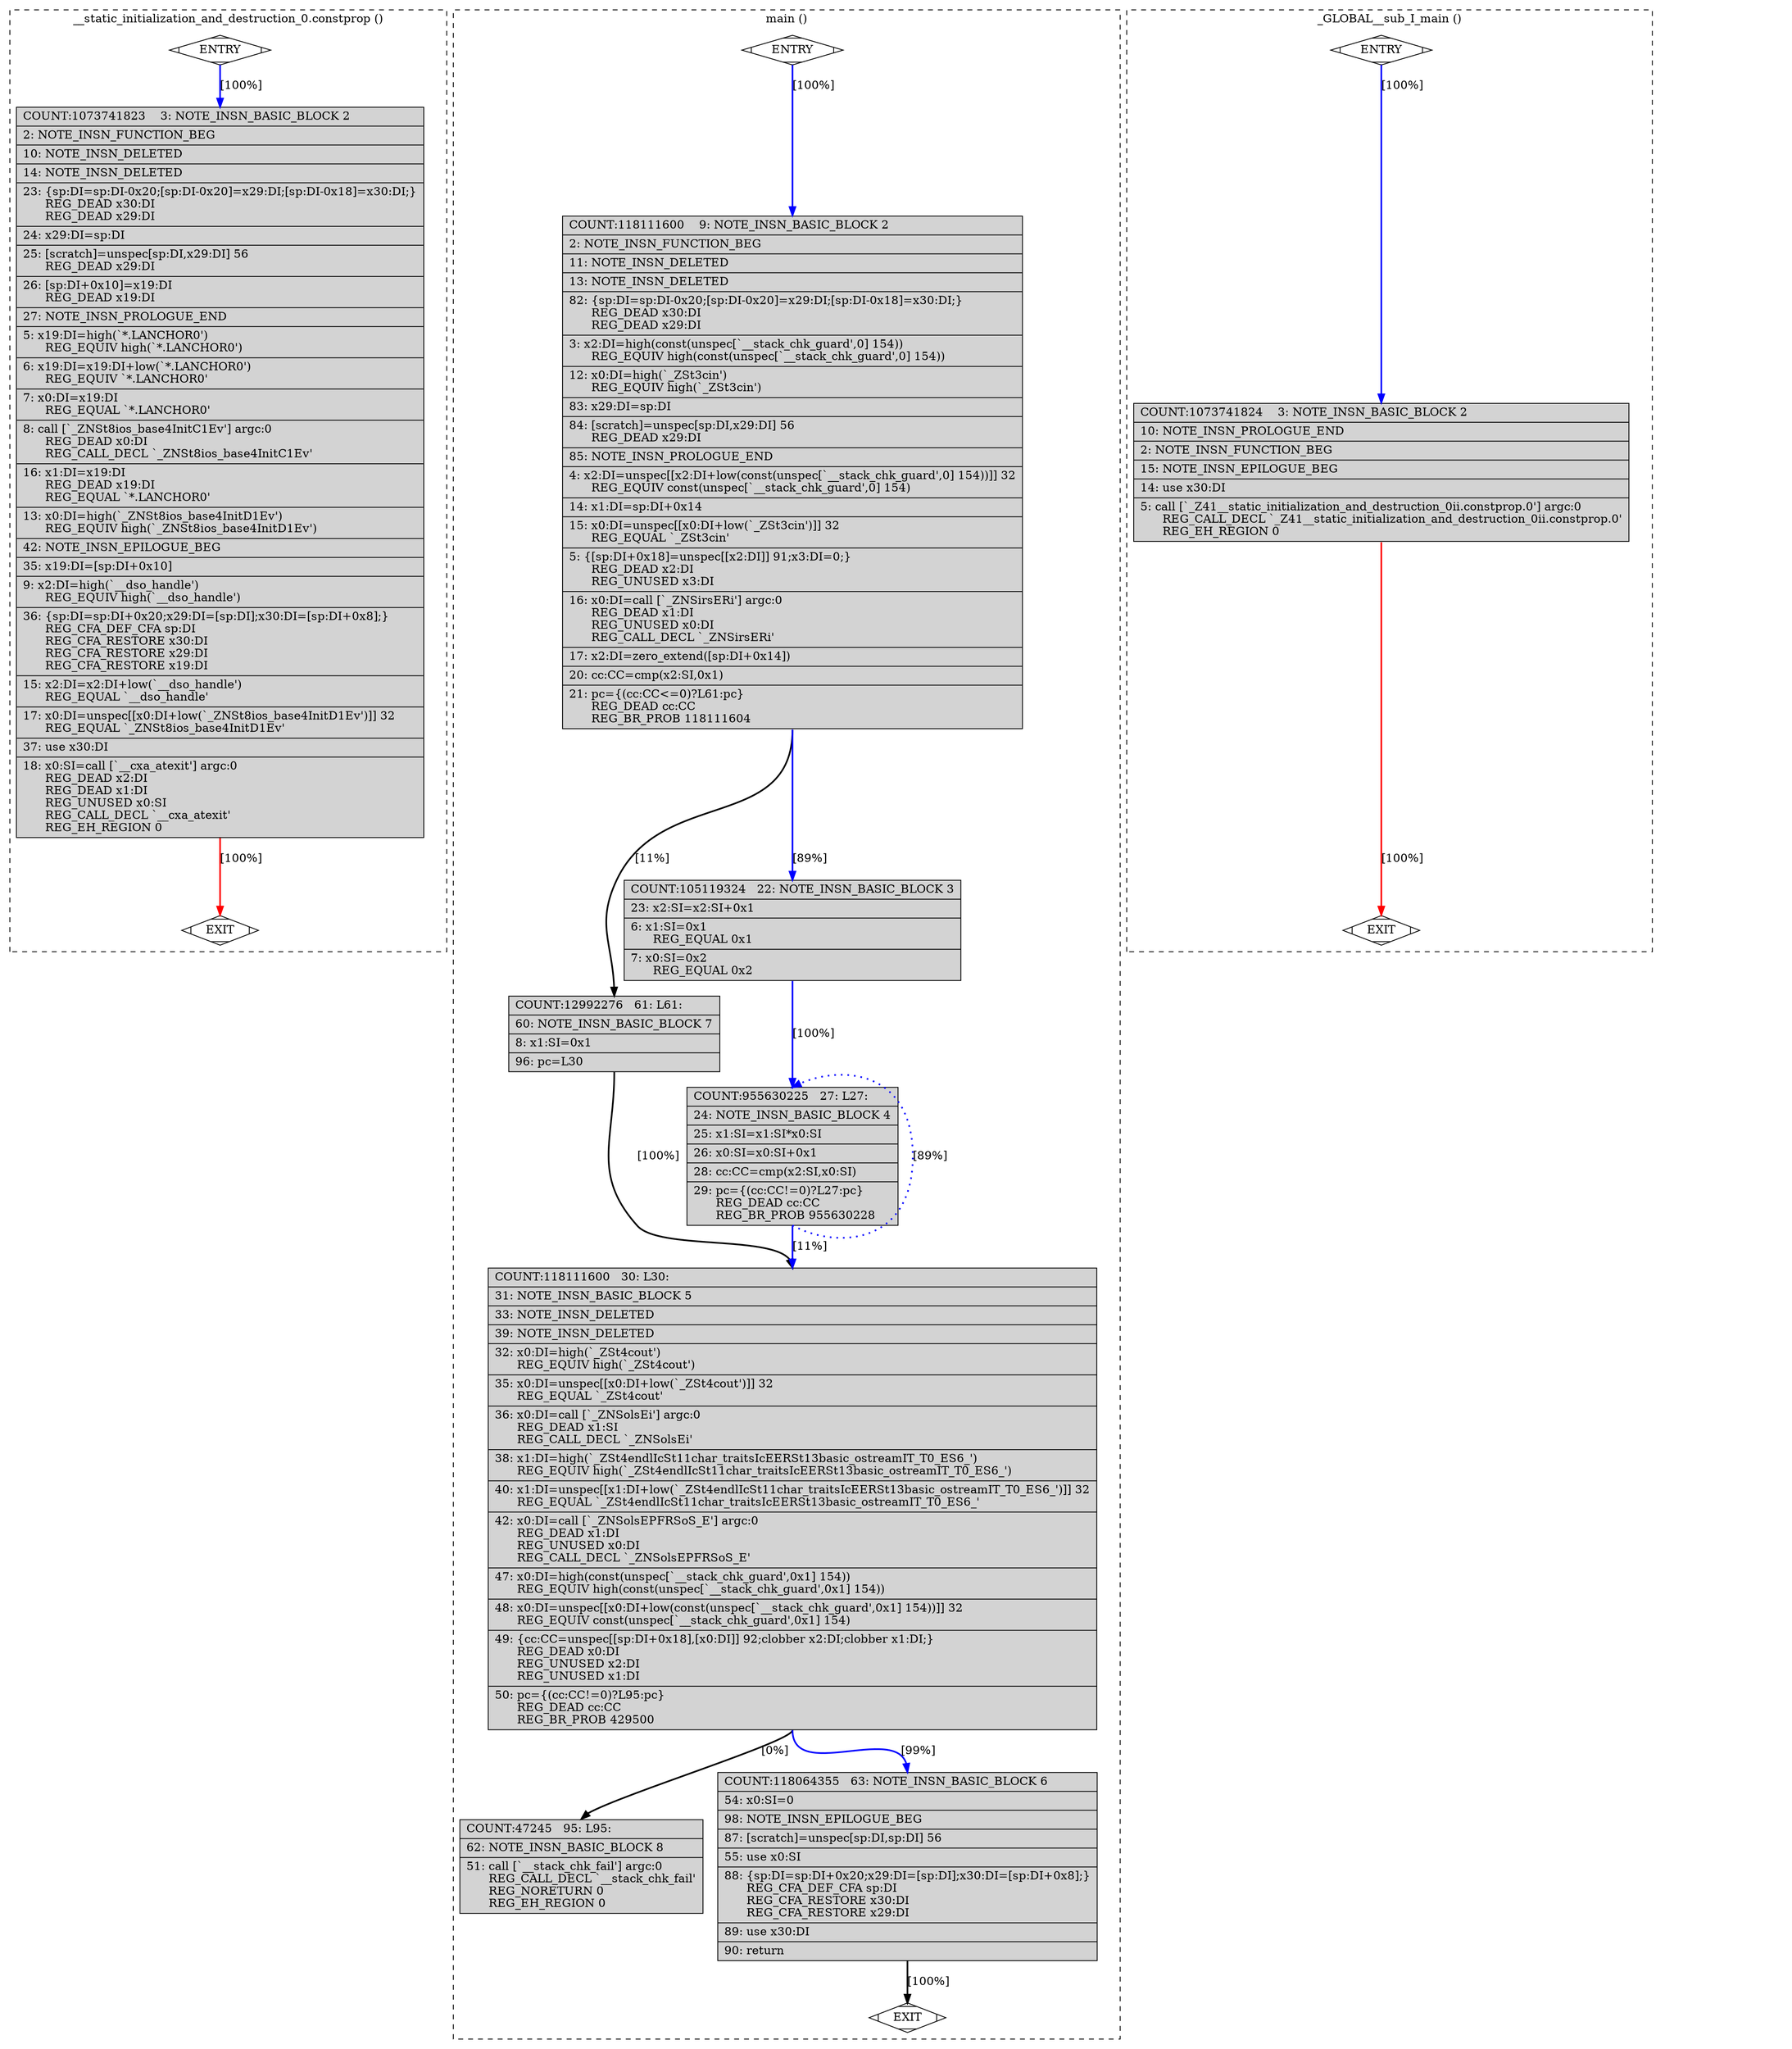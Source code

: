 digraph "a-mul.cpp.317r.alignments" {
overlap=false;
subgraph "cluster___static_initialization_and_destruction_0.constprop" {
	style="dashed";
	color="black";
	label="__static_initialization_and_destruction_0.constprop ()";
	fn_2278_basic_block_0 [shape=Mdiamond,style=filled,fillcolor=white,label="ENTRY"];

	fn_2278_basic_block_2 [shape=record,style=filled,fillcolor=lightgrey,label="{COUNT:1073741823\ \ \ \ 3:\ NOTE_INSN_BASIC_BLOCK\ 2\l\
|\ \ \ \ 2:\ NOTE_INSN_FUNCTION_BEG\l\
|\ \ \ 10:\ NOTE_INSN_DELETED\l\
|\ \ \ 14:\ NOTE_INSN_DELETED\l\
|\ \ \ 23:\ \{sp:DI=sp:DI-0x20;[sp:DI-0x20]=x29:DI;[sp:DI-0x18]=x30:DI;\}\l\
\ \ \ \ \ \ REG_DEAD\ x30:DI\l\
\ \ \ \ \ \ REG_DEAD\ x29:DI\l\
|\ \ \ 24:\ x29:DI=sp:DI\l\
|\ \ \ 25:\ [scratch]=unspec[sp:DI,x29:DI]\ 56\l\
\ \ \ \ \ \ REG_DEAD\ x29:DI\l\
|\ \ \ 26:\ [sp:DI+0x10]=x19:DI\l\
\ \ \ \ \ \ REG_DEAD\ x19:DI\l\
|\ \ \ 27:\ NOTE_INSN_PROLOGUE_END\l\
|\ \ \ \ 5:\ x19:DI=high(`*.LANCHOR0')\l\
\ \ \ \ \ \ REG_EQUIV\ high(`*.LANCHOR0')\l\
|\ \ \ \ 6:\ x19:DI=x19:DI+low(`*.LANCHOR0')\l\
\ \ \ \ \ \ REG_EQUIV\ `*.LANCHOR0'\l\
|\ \ \ \ 7:\ x0:DI=x19:DI\l\
\ \ \ \ \ \ REG_EQUAL\ `*.LANCHOR0'\l\
|\ \ \ \ 8:\ call\ [`_ZNSt8ios_base4InitC1Ev']\ argc:0\l\
\ \ \ \ \ \ REG_DEAD\ x0:DI\l\
\ \ \ \ \ \ REG_CALL_DECL\ `_ZNSt8ios_base4InitC1Ev'\l\
|\ \ \ 16:\ x1:DI=x19:DI\l\
\ \ \ \ \ \ REG_DEAD\ x19:DI\l\
\ \ \ \ \ \ REG_EQUAL\ `*.LANCHOR0'\l\
|\ \ \ 13:\ x0:DI=high(`_ZNSt8ios_base4InitD1Ev')\l\
\ \ \ \ \ \ REG_EQUIV\ high(`_ZNSt8ios_base4InitD1Ev')\l\
|\ \ \ 42:\ NOTE_INSN_EPILOGUE_BEG\l\
|\ \ \ 35:\ x19:DI=[sp:DI+0x10]\l\
|\ \ \ \ 9:\ x2:DI=high(`__dso_handle')\l\
\ \ \ \ \ \ REG_EQUIV\ high(`__dso_handle')\l\
|\ \ \ 36:\ \{sp:DI=sp:DI+0x20;x29:DI=[sp:DI];x30:DI=[sp:DI+0x8];\}\l\
\ \ \ \ \ \ REG_CFA_DEF_CFA\ sp:DI\l\
\ \ \ \ \ \ REG_CFA_RESTORE\ x30:DI\l\
\ \ \ \ \ \ REG_CFA_RESTORE\ x29:DI\l\
\ \ \ \ \ \ REG_CFA_RESTORE\ x19:DI\l\
|\ \ \ 15:\ x2:DI=x2:DI+low(`__dso_handle')\l\
\ \ \ \ \ \ REG_EQUAL\ `__dso_handle'\l\
|\ \ \ 17:\ x0:DI=unspec[[x0:DI+low(`_ZNSt8ios_base4InitD1Ev')]]\ 32\l\
\ \ \ \ \ \ REG_EQUAL\ `_ZNSt8ios_base4InitD1Ev'\l\
|\ \ \ 37:\ use\ x30:DI\l\
|\ \ \ 18:\ x0:SI=call\ [`__cxa_atexit']\ argc:0\l\
\ \ \ \ \ \ REG_DEAD\ x2:DI\l\
\ \ \ \ \ \ REG_DEAD\ x1:DI\l\
\ \ \ \ \ \ REG_UNUSED\ x0:SI\l\
\ \ \ \ \ \ REG_CALL_DECL\ `__cxa_atexit'\l\
\ \ \ \ \ \ REG_EH_REGION\ 0\l\
}"];

	fn_2278_basic_block_1 [shape=Mdiamond,style=filled,fillcolor=white,label="EXIT"];

	fn_2278_basic_block_0:s -> fn_2278_basic_block_2:n [style="solid,bold",color=blue,weight=100,constraint=true,label="[100%]"];
	fn_2278_basic_block_2:s -> fn_2278_basic_block_1:n [style="solid,bold",color=red,weight=10,constraint=true,label="[100%]"];
	fn_2278_basic_block_0:s -> fn_2278_basic_block_1:n [style="invis",constraint=true];
}
subgraph "cluster_main" {
	style="dashed";
	color="black";
	label="main ()";
	fn_1776_basic_block_0 [shape=Mdiamond,style=filled,fillcolor=white,label="ENTRY"];

	fn_1776_basic_block_2 [shape=record,style=filled,fillcolor=lightgrey,label="{COUNT:118111600\ \ \ \ 9:\ NOTE_INSN_BASIC_BLOCK\ 2\l\
|\ \ \ \ 2:\ NOTE_INSN_FUNCTION_BEG\l\
|\ \ \ 11:\ NOTE_INSN_DELETED\l\
|\ \ \ 13:\ NOTE_INSN_DELETED\l\
|\ \ \ 82:\ \{sp:DI=sp:DI-0x20;[sp:DI-0x20]=x29:DI;[sp:DI-0x18]=x30:DI;\}\l\
\ \ \ \ \ \ REG_DEAD\ x30:DI\l\
\ \ \ \ \ \ REG_DEAD\ x29:DI\l\
|\ \ \ \ 3:\ x2:DI=high(const(unspec[`__stack_chk_guard',0]\ 154))\l\
\ \ \ \ \ \ REG_EQUIV\ high(const(unspec[`__stack_chk_guard',0]\ 154))\l\
|\ \ \ 12:\ x0:DI=high(`_ZSt3cin')\l\
\ \ \ \ \ \ REG_EQUIV\ high(`_ZSt3cin')\l\
|\ \ \ 83:\ x29:DI=sp:DI\l\
|\ \ \ 84:\ [scratch]=unspec[sp:DI,x29:DI]\ 56\l\
\ \ \ \ \ \ REG_DEAD\ x29:DI\l\
|\ \ \ 85:\ NOTE_INSN_PROLOGUE_END\l\
|\ \ \ \ 4:\ x2:DI=unspec[[x2:DI+low(const(unspec[`__stack_chk_guard',0]\ 154))]]\ 32\l\
\ \ \ \ \ \ REG_EQUIV\ const(unspec[`__stack_chk_guard',0]\ 154)\l\
|\ \ \ 14:\ x1:DI=sp:DI+0x14\l\
|\ \ \ 15:\ x0:DI=unspec[[x0:DI+low(`_ZSt3cin')]]\ 32\l\
\ \ \ \ \ \ REG_EQUAL\ `_ZSt3cin'\l\
|\ \ \ \ 5:\ \{[sp:DI+0x18]=unspec[[x2:DI]]\ 91;x3:DI=0;\}\l\
\ \ \ \ \ \ REG_DEAD\ x2:DI\l\
\ \ \ \ \ \ REG_UNUSED\ x3:DI\l\
|\ \ \ 16:\ x0:DI=call\ [`_ZNSirsERi']\ argc:0\l\
\ \ \ \ \ \ REG_DEAD\ x1:DI\l\
\ \ \ \ \ \ REG_UNUSED\ x0:DI\l\
\ \ \ \ \ \ REG_CALL_DECL\ `_ZNSirsERi'\l\
|\ \ \ 17:\ x2:DI=zero_extend([sp:DI+0x14])\l\
|\ \ \ 20:\ cc:CC=cmp(x2:SI,0x1)\l\
|\ \ \ 21:\ pc=\{(cc:CC\<=0)?L61:pc\}\l\
\ \ \ \ \ \ REG_DEAD\ cc:CC\l\
\ \ \ \ \ \ REG_BR_PROB\ 118111604\l\
}"];

	fn_1776_basic_block_7 [shape=record,style=filled,fillcolor=lightgrey,label="{COUNT:12992276\ \ \ 61:\ L61:\l\
|\ \ \ 60:\ NOTE_INSN_BASIC_BLOCK\ 7\l\
|\ \ \ \ 8:\ x1:SI=0x1\l\
|\ \ \ 96:\ pc=L30\l\
}"];

	fn_1776_basic_block_3 [shape=record,style=filled,fillcolor=lightgrey,label="{COUNT:105119324\ \ \ 22:\ NOTE_INSN_BASIC_BLOCK\ 3\l\
|\ \ \ 23:\ x2:SI=x2:SI+0x1\l\
|\ \ \ \ 6:\ x1:SI=0x1\l\
\ \ \ \ \ \ REG_EQUAL\ 0x1\l\
|\ \ \ \ 7:\ x0:SI=0x2\l\
\ \ \ \ \ \ REG_EQUAL\ 0x2\l\
}"];

	fn_1776_basic_block_4 [shape=record,style=filled,fillcolor=lightgrey,label="{COUNT:955630225\ \ \ 27:\ L27:\l\
|\ \ \ 24:\ NOTE_INSN_BASIC_BLOCK\ 4\l\
|\ \ \ 25:\ x1:SI=x1:SI*x0:SI\l\
|\ \ \ 26:\ x0:SI=x0:SI+0x1\l\
|\ \ \ 28:\ cc:CC=cmp(x2:SI,x0:SI)\l\
|\ \ \ 29:\ pc=\{(cc:CC!=0)?L27:pc\}\l\
\ \ \ \ \ \ REG_DEAD\ cc:CC\l\
\ \ \ \ \ \ REG_BR_PROB\ 955630228\l\
}"];

	fn_1776_basic_block_5 [shape=record,style=filled,fillcolor=lightgrey,label="{COUNT:118111600\ \ \ 30:\ L30:\l\
|\ \ \ 31:\ NOTE_INSN_BASIC_BLOCK\ 5\l\
|\ \ \ 33:\ NOTE_INSN_DELETED\l\
|\ \ \ 39:\ NOTE_INSN_DELETED\l\
|\ \ \ 32:\ x0:DI=high(`_ZSt4cout')\l\
\ \ \ \ \ \ REG_EQUIV\ high(`_ZSt4cout')\l\
|\ \ \ 35:\ x0:DI=unspec[[x0:DI+low(`_ZSt4cout')]]\ 32\l\
\ \ \ \ \ \ REG_EQUAL\ `_ZSt4cout'\l\
|\ \ \ 36:\ x0:DI=call\ [`_ZNSolsEi']\ argc:0\l\
\ \ \ \ \ \ REG_DEAD\ x1:SI\l\
\ \ \ \ \ \ REG_CALL_DECL\ `_ZNSolsEi'\l\
|\ \ \ 38:\ x1:DI=high(`_ZSt4endlIcSt11char_traitsIcEERSt13basic_ostreamIT_T0_ES6_')\l\
\ \ \ \ \ \ REG_EQUIV\ high(`_ZSt4endlIcSt11char_traitsIcEERSt13basic_ostreamIT_T0_ES6_')\l\
|\ \ \ 40:\ x1:DI=unspec[[x1:DI+low(`_ZSt4endlIcSt11char_traitsIcEERSt13basic_ostreamIT_T0_ES6_')]]\ 32\l\
\ \ \ \ \ \ REG_EQUAL\ `_ZSt4endlIcSt11char_traitsIcEERSt13basic_ostreamIT_T0_ES6_'\l\
|\ \ \ 42:\ x0:DI=call\ [`_ZNSolsEPFRSoS_E']\ argc:0\l\
\ \ \ \ \ \ REG_DEAD\ x1:DI\l\
\ \ \ \ \ \ REG_UNUSED\ x0:DI\l\
\ \ \ \ \ \ REG_CALL_DECL\ `_ZNSolsEPFRSoS_E'\l\
|\ \ \ 47:\ x0:DI=high(const(unspec[`__stack_chk_guard',0x1]\ 154))\l\
\ \ \ \ \ \ REG_EQUIV\ high(const(unspec[`__stack_chk_guard',0x1]\ 154))\l\
|\ \ \ 48:\ x0:DI=unspec[[x0:DI+low(const(unspec[`__stack_chk_guard',0x1]\ 154))]]\ 32\l\
\ \ \ \ \ \ REG_EQUIV\ const(unspec[`__stack_chk_guard',0x1]\ 154)\l\
|\ \ \ 49:\ \{cc:CC=unspec[[sp:DI+0x18],[x0:DI]]\ 92;clobber\ x2:DI;clobber\ x1:DI;\}\l\
\ \ \ \ \ \ REG_DEAD\ x0:DI\l\
\ \ \ \ \ \ REG_UNUSED\ x2:DI\l\
\ \ \ \ \ \ REG_UNUSED\ x1:DI\l\
|\ \ \ 50:\ pc=\{(cc:CC!=0)?L95:pc\}\l\
\ \ \ \ \ \ REG_DEAD\ cc:CC\l\
\ \ \ \ \ \ REG_BR_PROB\ 429500\l\
}"];

	fn_1776_basic_block_8 [shape=record,style=filled,fillcolor=lightgrey,label="{COUNT:47245\ \ \ 95:\ L95:\l\
|\ \ \ 62:\ NOTE_INSN_BASIC_BLOCK\ 8\l\
|\ \ \ 51:\ call\ [`__stack_chk_fail']\ argc:0\l\
\ \ \ \ \ \ REG_CALL_DECL\ `__stack_chk_fail'\l\
\ \ \ \ \ \ REG_NORETURN\ 0\l\
\ \ \ \ \ \ REG_EH_REGION\ 0\l\
}"];

	fn_1776_basic_block_6 [shape=record,style=filled,fillcolor=lightgrey,label="{COUNT:118064355\ \ \ 63:\ NOTE_INSN_BASIC_BLOCK\ 6\l\
|\ \ \ 54:\ x0:SI=0\l\
|\ \ \ 98:\ NOTE_INSN_EPILOGUE_BEG\l\
|\ \ \ 87:\ [scratch]=unspec[sp:DI,sp:DI]\ 56\l\
|\ \ \ 55:\ use\ x0:SI\l\
|\ \ \ 88:\ \{sp:DI=sp:DI+0x20;x29:DI=[sp:DI];x30:DI=[sp:DI+0x8];\}\l\
\ \ \ \ \ \ REG_CFA_DEF_CFA\ sp:DI\l\
\ \ \ \ \ \ REG_CFA_RESTORE\ x30:DI\l\
\ \ \ \ \ \ REG_CFA_RESTORE\ x29:DI\l\
|\ \ \ 89:\ use\ x30:DI\l\
|\ \ \ 90:\ return\l\
}"];

	fn_1776_basic_block_1 [shape=Mdiamond,style=filled,fillcolor=white,label="EXIT"];

	fn_1776_basic_block_0:s -> fn_1776_basic_block_2:n [style="solid,bold",color=blue,weight=100,constraint=true,label="[100%]"];
	fn_1776_basic_block_2:s -> fn_1776_basic_block_3:n [style="solid,bold",color=blue,weight=100,constraint=true,label="[89%]"];
	fn_1776_basic_block_2:s -> fn_1776_basic_block_7:n [style="solid,bold",color=black,weight=10,constraint=true,label="[11%]"];
	fn_1776_basic_block_3:s -> fn_1776_basic_block_4:n [style="solid,bold",color=blue,weight=100,constraint=true,label="[100%]"];
	fn_1776_basic_block_4:s -> fn_1776_basic_block_4:n [style="dotted,bold",color=blue,weight=10,constraint=false,label="[89%]"];
	fn_1776_basic_block_4:s -> fn_1776_basic_block_5:n [style="solid,bold",color=blue,weight=100,constraint=true,label="[11%]"];
	fn_1776_basic_block_5:s -> fn_1776_basic_block_6:n [style="solid,bold",color=blue,weight=100,constraint=true,label="[99%]"];
	fn_1776_basic_block_5:s -> fn_1776_basic_block_8:n [style="solid,bold",color=black,weight=10,constraint=true,label="[0%]"];
	fn_1776_basic_block_6:s -> fn_1776_basic_block_1:n [style="solid,bold",color=black,weight=10,constraint=true,label="[100%]"];
	fn_1776_basic_block_7:s -> fn_1776_basic_block_5:n [style="solid,bold",color=black,weight=10,constraint=true,label="[100%]"];
	fn_1776_basic_block_0:s -> fn_1776_basic_block_1:n [style="invis",constraint=true];
}
subgraph "cluster__GLOBAL__sub_I_main" {
	style="dashed";
	color="black";
	label="_GLOBAL__sub_I_main ()";
	fn_2277_basic_block_0 [shape=Mdiamond,style=filled,fillcolor=white,label="ENTRY"];

	fn_2277_basic_block_2 [shape=record,style=filled,fillcolor=lightgrey,label="{COUNT:1073741824\ \ \ \ 3:\ NOTE_INSN_BASIC_BLOCK\ 2\l\
|\ \ \ 10:\ NOTE_INSN_PROLOGUE_END\l\
|\ \ \ \ 2:\ NOTE_INSN_FUNCTION_BEG\l\
|\ \ \ 15:\ NOTE_INSN_EPILOGUE_BEG\l\
|\ \ \ 14:\ use\ x30:DI\l\
|\ \ \ \ 5:\ call\ [`_Z41__static_initialization_and_destruction_0ii.constprop.0']\ argc:0\l\
\ \ \ \ \ \ REG_CALL_DECL\ `_Z41__static_initialization_and_destruction_0ii.constprop.0'\l\
\ \ \ \ \ \ REG_EH_REGION\ 0\l\
}"];

	fn_2277_basic_block_1 [shape=Mdiamond,style=filled,fillcolor=white,label="EXIT"];

	fn_2277_basic_block_0:s -> fn_2277_basic_block_2:n [style="solid,bold",color=blue,weight=100,constraint=true,label="[100%]"];
	fn_2277_basic_block_2:s -> fn_2277_basic_block_1:n [style="solid,bold",color=red,weight=10,constraint=true,label="[100%]"];
	fn_2277_basic_block_0:s -> fn_2277_basic_block_1:n [style="invis",constraint=true];
}
}
